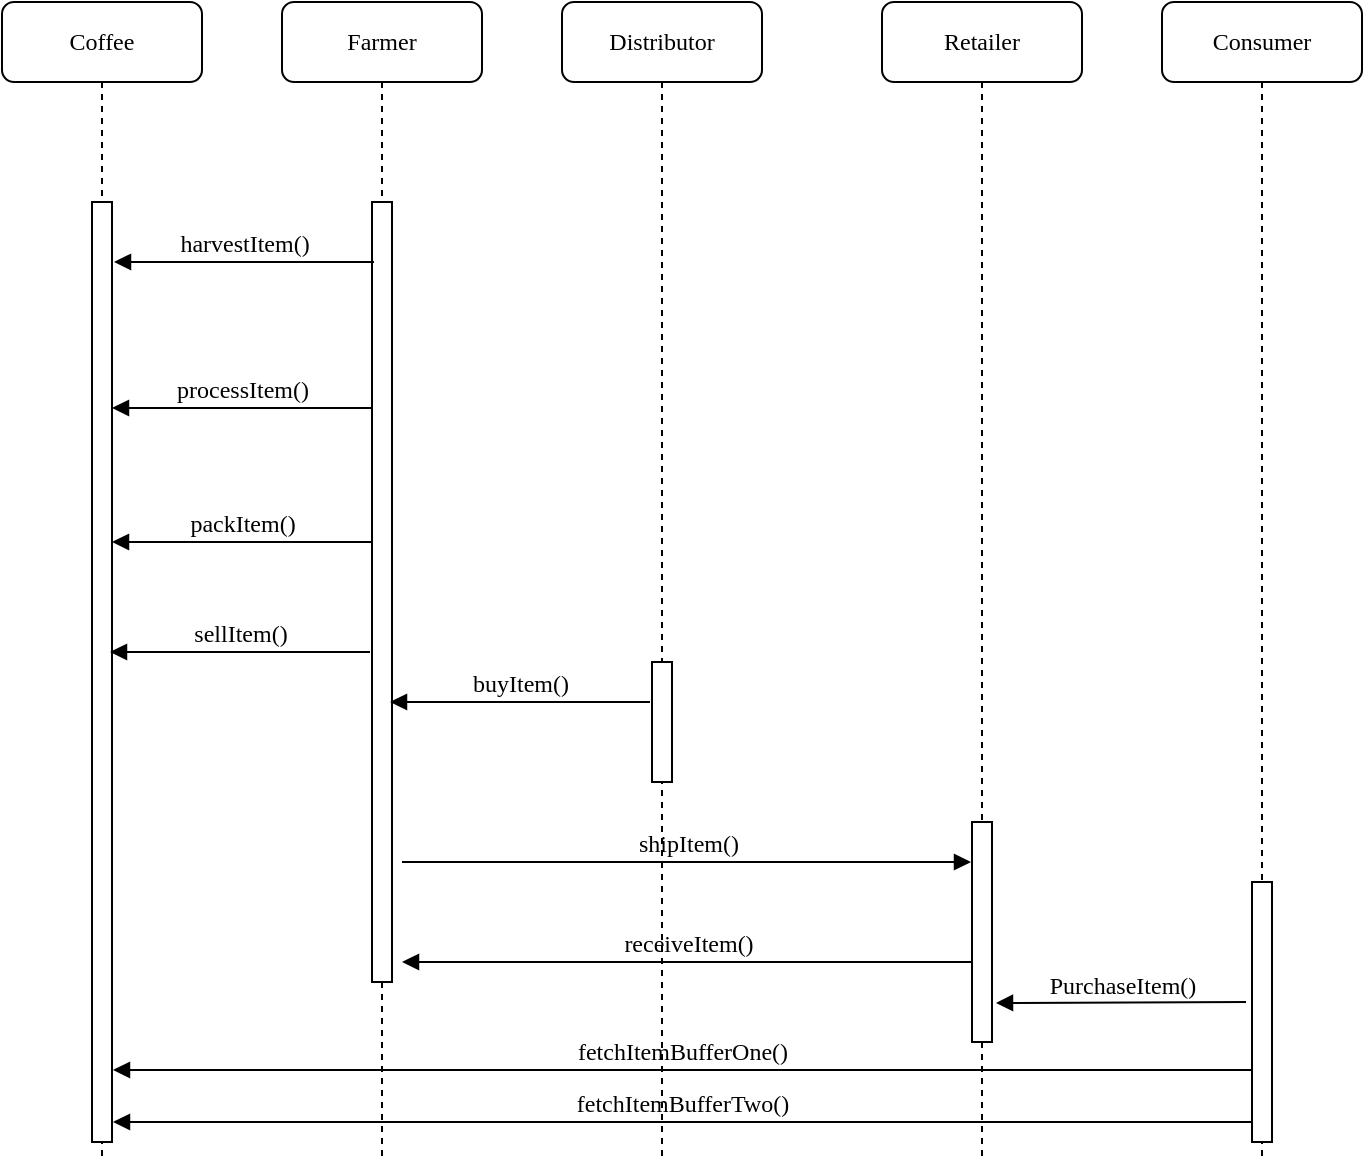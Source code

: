 <mxfile version="13.6.1" type="device"><diagram name="Page-1" id="13e1069c-82ec-6db2-03f1-153e76fe0fe0"><mxGraphModel dx="2042" dy="582" grid="1" gridSize="10" guides="1" tooltips="1" connect="1" arrows="1" fold="1" page="1" pageScale="1" pageWidth="1100" pageHeight="850" background="#ffffff" math="0" shadow="0"><root><mxCell id="0"/><mxCell id="1" parent="0"/><mxCell id="7baba1c4bc27f4b0-2" value="Distributor" style="shape=umlLifeline;perimeter=lifelinePerimeter;whiteSpace=wrap;html=1;container=1;collapsible=0;recursiveResize=0;outlineConnect=0;rounded=1;shadow=0;comic=0;labelBackgroundColor=none;strokeWidth=1;fontFamily=Verdana;fontSize=12;align=center;" parent="1" vertex="1"><mxGeometry x="240" y="80" width="100" height="580" as="geometry"/></mxCell><mxCell id="7baba1c4bc27f4b0-10" value="" style="html=1;points=[];perimeter=orthogonalPerimeter;rounded=0;shadow=0;comic=0;labelBackgroundColor=none;strokeWidth=1;fontFamily=Verdana;fontSize=12;align=center;" parent="7baba1c4bc27f4b0-2" vertex="1"><mxGeometry x="45" y="330" width="10" height="60" as="geometry"/></mxCell><mxCell id="7baba1c4bc27f4b0-3" value="Retailer" style="shape=umlLifeline;perimeter=lifelinePerimeter;whiteSpace=wrap;html=1;container=1;collapsible=0;recursiveResize=0;outlineConnect=0;rounded=1;shadow=0;comic=0;labelBackgroundColor=none;strokeWidth=1;fontFamily=Verdana;fontSize=12;align=center;" parent="1" vertex="1"><mxGeometry x="400" y="80" width="100" height="580" as="geometry"/></mxCell><mxCell id="7baba1c4bc27f4b0-13" value="" style="html=1;points=[];perimeter=orthogonalPerimeter;rounded=0;shadow=0;comic=0;labelBackgroundColor=none;strokeWidth=1;fontFamily=Verdana;fontSize=12;align=center;" parent="7baba1c4bc27f4b0-3" vertex="1"><mxGeometry x="45" y="410" width="10" height="110" as="geometry"/></mxCell><mxCell id="7baba1c4bc27f4b0-4" value="Consumer" style="shape=umlLifeline;perimeter=lifelinePerimeter;whiteSpace=wrap;html=1;container=1;collapsible=0;recursiveResize=0;outlineConnect=0;rounded=1;shadow=0;comic=0;labelBackgroundColor=none;strokeWidth=1;fontFamily=Verdana;fontSize=12;align=center;" parent="1" vertex="1"><mxGeometry x="540" y="80" width="100" height="580" as="geometry"/></mxCell><mxCell id="7baba1c4bc27f4b0-8" value="Farmer" style="shape=umlLifeline;perimeter=lifelinePerimeter;whiteSpace=wrap;html=1;container=1;collapsible=0;recursiveResize=0;outlineConnect=0;rounded=1;shadow=0;comic=0;labelBackgroundColor=none;strokeWidth=1;fontFamily=Verdana;fontSize=12;align=center;" parent="1" vertex="1"><mxGeometry x="100" y="80" width="100" height="580" as="geometry"/></mxCell><mxCell id="7baba1c4bc27f4b0-9" value="" style="html=1;points=[];perimeter=orthogonalPerimeter;rounded=0;shadow=0;comic=0;labelBackgroundColor=none;strokeWidth=1;fontFamily=Verdana;fontSize=12;align=center;" parent="7baba1c4bc27f4b0-8" vertex="1"><mxGeometry x="45" y="100" width="10" height="390" as="geometry"/></mxCell><mxCell id="7baba1c4bc27f4b0-22" value="" style="html=1;points=[];perimeter=orthogonalPerimeter;rounded=0;shadow=0;comic=0;labelBackgroundColor=none;strokeWidth=1;fontFamily=Verdana;fontSize=12;align=center;" parent="1" vertex="1"><mxGeometry x="585" y="520" width="10" height="130" as="geometry"/></mxCell><mxCell id="SyilsO8z8eiqr92O56YS-1" value="Coffee" style="shape=umlLifeline;perimeter=lifelinePerimeter;whiteSpace=wrap;html=1;container=1;collapsible=0;recursiveResize=0;outlineConnect=0;rounded=1;shadow=0;comic=0;labelBackgroundColor=none;strokeWidth=1;fontFamily=Verdana;fontSize=12;align=center;" parent="1" vertex="1"><mxGeometry x="-40" y="80" width="100" height="580" as="geometry"/></mxCell><mxCell id="SyilsO8z8eiqr92O56YS-2" value="" style="html=1;points=[];perimeter=orthogonalPerimeter;rounded=0;shadow=0;comic=0;labelBackgroundColor=none;strokeWidth=1;fontFamily=Verdana;fontSize=12;align=center;" parent="SyilsO8z8eiqr92O56YS-1" vertex="1"><mxGeometry x="45" y="100" width="10" height="470" as="geometry"/></mxCell><mxCell id="SyilsO8z8eiqr92O56YS-3" value="harvestItem()" style="html=1;verticalAlign=bottom;endArrow=block;labelBackgroundColor=none;fontFamily=Verdana;fontSize=12;edgeStyle=elbowEdgeStyle;elbow=vertical;" parent="1" edge="1"><mxGeometry relative="1" as="geometry"><mxPoint x="146" y="210" as="sourcePoint"/><mxPoint x="16" y="210" as="targetPoint"/></mxGeometry></mxCell><mxCell id="SyilsO8z8eiqr92O56YS-4" value="processItem()" style="html=1;verticalAlign=bottom;endArrow=block;labelBackgroundColor=none;fontFamily=Verdana;fontSize=12;edgeStyle=elbowEdgeStyle;elbow=vertical;" parent="1" edge="1"><mxGeometry relative="1" as="geometry"><mxPoint x="145" y="283" as="sourcePoint"/><mxPoint x="15" y="283" as="targetPoint"/></mxGeometry></mxCell><mxCell id="SyilsO8z8eiqr92O56YS-5" value="packItem()" style="html=1;verticalAlign=bottom;endArrow=block;labelBackgroundColor=none;fontFamily=Verdana;fontSize=12;edgeStyle=elbowEdgeStyle;elbow=vertical;" parent="1" edge="1"><mxGeometry relative="1" as="geometry"><mxPoint x="145" y="350" as="sourcePoint"/><mxPoint x="15" y="350" as="targetPoint"/></mxGeometry></mxCell><mxCell id="SyilsO8z8eiqr92O56YS-6" value="sellItem()" style="html=1;verticalAlign=bottom;endArrow=block;labelBackgroundColor=none;fontFamily=Verdana;fontSize=12;edgeStyle=elbowEdgeStyle;elbow=vertical;" parent="1" edge="1"><mxGeometry relative="1" as="geometry"><mxPoint x="144" y="405" as="sourcePoint"/><mxPoint x="14" y="405" as="targetPoint"/></mxGeometry></mxCell><mxCell id="SyilsO8z8eiqr92O56YS-9" value="buyItem()" style="html=1;verticalAlign=bottom;endArrow=block;labelBackgroundColor=none;fontFamily=Verdana;fontSize=12;edgeStyle=elbowEdgeStyle;elbow=vertical;entryX=0.5;entryY=0.694;entryDx=0;entryDy=0;entryPerimeter=0;" parent="1" edge="1"><mxGeometry relative="1" as="geometry"><mxPoint x="284" y="430" as="sourcePoint"/><mxPoint x="154" y="429.84" as="targetPoint"/></mxGeometry></mxCell><mxCell id="SyilsO8z8eiqr92O56YS-10" value="shipItem()" style="html=1;verticalAlign=bottom;endArrow=block;labelBackgroundColor=none;fontFamily=Verdana;fontSize=12;edgeStyle=elbowEdgeStyle;elbow=vertical;" parent="1" edge="1"><mxGeometry relative="1" as="geometry"><mxPoint x="160" y="510" as="sourcePoint"/><mxPoint x="444.5" y="510" as="targetPoint"/></mxGeometry></mxCell><mxCell id="SyilsO8z8eiqr92O56YS-11" value="fetchItemBufferOne()" style="html=1;verticalAlign=bottom;endArrow=block;labelBackgroundColor=none;fontFamily=Verdana;fontSize=12;edgeStyle=elbowEdgeStyle;elbow=vertical;" parent="1" edge="1"><mxGeometry relative="1" as="geometry"><mxPoint x="585" y="614" as="sourcePoint"/><mxPoint x="15.5" y="614" as="targetPoint"/></mxGeometry></mxCell><mxCell id="SyilsO8z8eiqr92O56YS-13" value="PurchaseItem()" style="html=1;verticalAlign=bottom;endArrow=block;labelBackgroundColor=none;fontFamily=Verdana;fontSize=12;edgeStyle=elbowEdgeStyle;elbow=vertical;" parent="1" edge="1"><mxGeometry relative="1" as="geometry"><mxPoint x="582" y="580" as="sourcePoint"/><mxPoint x="457" y="580.5" as="targetPoint"/></mxGeometry></mxCell><mxCell id="hwIINeG56-gt6KlGiVAe-1" value="receiveItem()" style="html=1;verticalAlign=bottom;endArrow=block;labelBackgroundColor=none;fontFamily=Verdana;fontSize=12;edgeStyle=elbowEdgeStyle;elbow=vertical;" edge="1" parent="1"><mxGeometry relative="1" as="geometry"><mxPoint x="445" y="560" as="sourcePoint"/><mxPoint x="160" y="560" as="targetPoint"/></mxGeometry></mxCell><mxCell id="hwIINeG56-gt6KlGiVAe-2" value="fetchItemBufferTwo()" style="html=1;verticalAlign=bottom;endArrow=block;labelBackgroundColor=none;fontFamily=Verdana;fontSize=12;edgeStyle=elbowEdgeStyle;elbow=vertical;" edge="1" parent="1"><mxGeometry relative="1" as="geometry"><mxPoint x="585" y="640" as="sourcePoint"/><mxPoint x="15.5" y="640" as="targetPoint"/></mxGeometry></mxCell></root></mxGraphModel></diagram></mxfile>